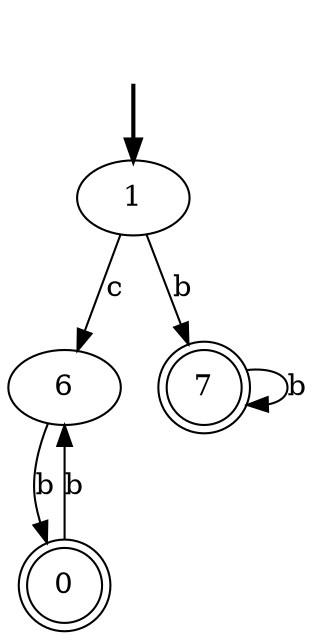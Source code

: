 digraph {
	fake [style=invisible]
	0 [shape=doublecircle]
	1 [root=true]
	6
	7 [shape=doublecircle]
	fake -> 1 [style=bold]
	0 -> 6 [label=b]
	1 -> 6 [label=c]
	1 -> 7 [label=b]
	6 -> 0 [label=b]
	7 -> 7 [label=b]
}
